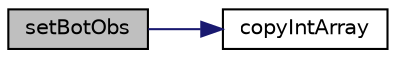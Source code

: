 digraph "setBotObs"
{
 // LATEX_PDF_SIZE
  edge [fontname="Helvetica",fontsize="10",labelfontname="Helvetica",labelfontsize="10"];
  node [fontname="Helvetica",fontsize="10",shape=record];
  rankdir="LR";
  Node1 [label="setBotObs",height=0.2,width=0.4,color="black", fillcolor="grey75", style="filled", fontcolor="black",tooltip=" "];
  Node1 -> Node2 [color="midnightblue",fontsize="10",style="solid",fontname="Helvetica"];
  Node2 [label="copyIntArray",height=0.2,width=0.4,color="black", fillcolor="white", style="filled",URL="$dc/d78/ui_8c.html#a5ad93f43bd053873f3744d9c9f1c1f44",tooltip=" "];
}
